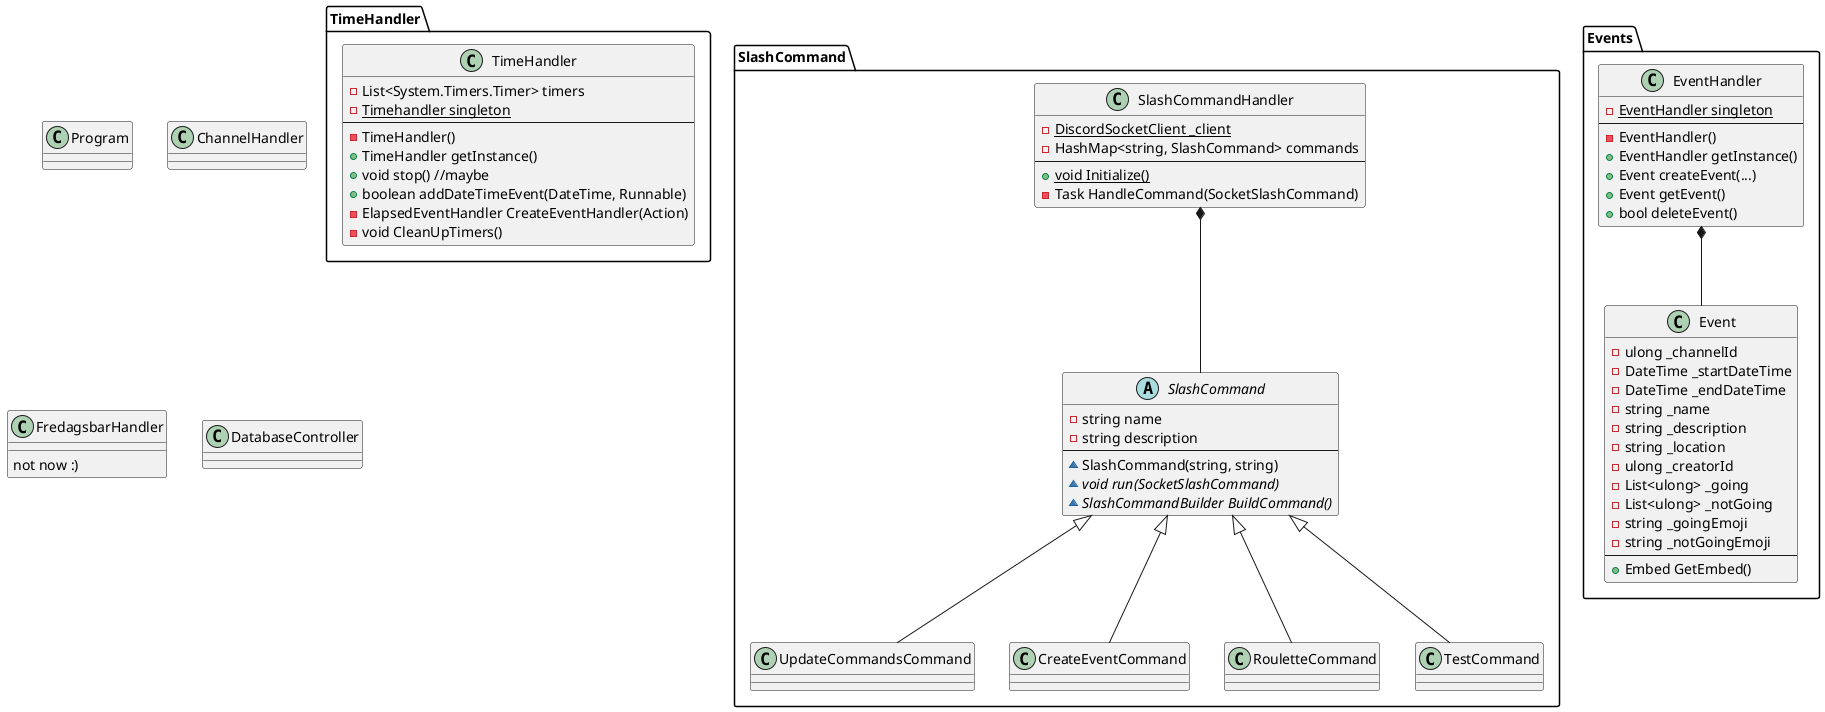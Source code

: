 @startuml Class diagram

class Program

package TimeHandler {
    class TimeHandler {
        - List<System.Timers.Timer> timers
        - {static} Timehandler singleton
        --
        - TimeHandler()
        + TimeHandler getInstance()
        + void stop() //maybe
        + boolean addDateTimeEvent(DateTime, Runnable)
        - ElapsedEventHandler CreateEventHandler(Action)
        - void CleanUpTimers()
    }
}

package SlashCommand {
    class SlashCommandHandler {
        - {static} DiscordSocketClient _client
        - HashMap<string, SlashCommand> commands
        --
        + {static} void Initialize()
        - Task HandleCommand(SocketSlashCommand)
    }

    abstract class SlashCommand {
        - string name
        - string description
        --
        ~ SlashCommand(string, string)
        ~ {abstract} void run(SocketSlashCommand)
        ~ {abstract} SlashCommandBuilder BuildCommand()
    }

    class UpdateCommandsCommand

    class CreateEventCommand

    class RouletteCommand

    class TestCommand

    ' class UpdateEventCommand  --later

    SlashCommandHandler *-- SlashCommand

    SlashCommand <|-- UpdateCommandsCommand
    SlashCommand <|-- CreateEventCommand
    SlashCommand <|-- RouletteCommand
    SlashCommand <|-- TestCommand
}


class ChannelHandler

class FredagsbarHandler {
    not now :)
}

package Events {
    class EventHandler {
        - {static} EventHandler singleton
        --
        - EventHandler()
        + EventHandler getInstance()
        + Event createEvent(...)
        + Event getEvent()
        ' updateEvent
        + bool deleteEvent()
    }

    class Event {
        - ulong _channelId
        - DateTime _startDateTime
        - DateTime _endDateTime
        - string _name
        - string _description
        - string _location
        - ulong _creatorId
        - List<ulong> _going
        - List<ulong> _notGoing
        - string _goingEmoji
        - string _notGoingEmoji
        --
        + Embed GetEmbed()
    }

    EventHandler *-- Event
}

class DatabaseController {

}


@enduml